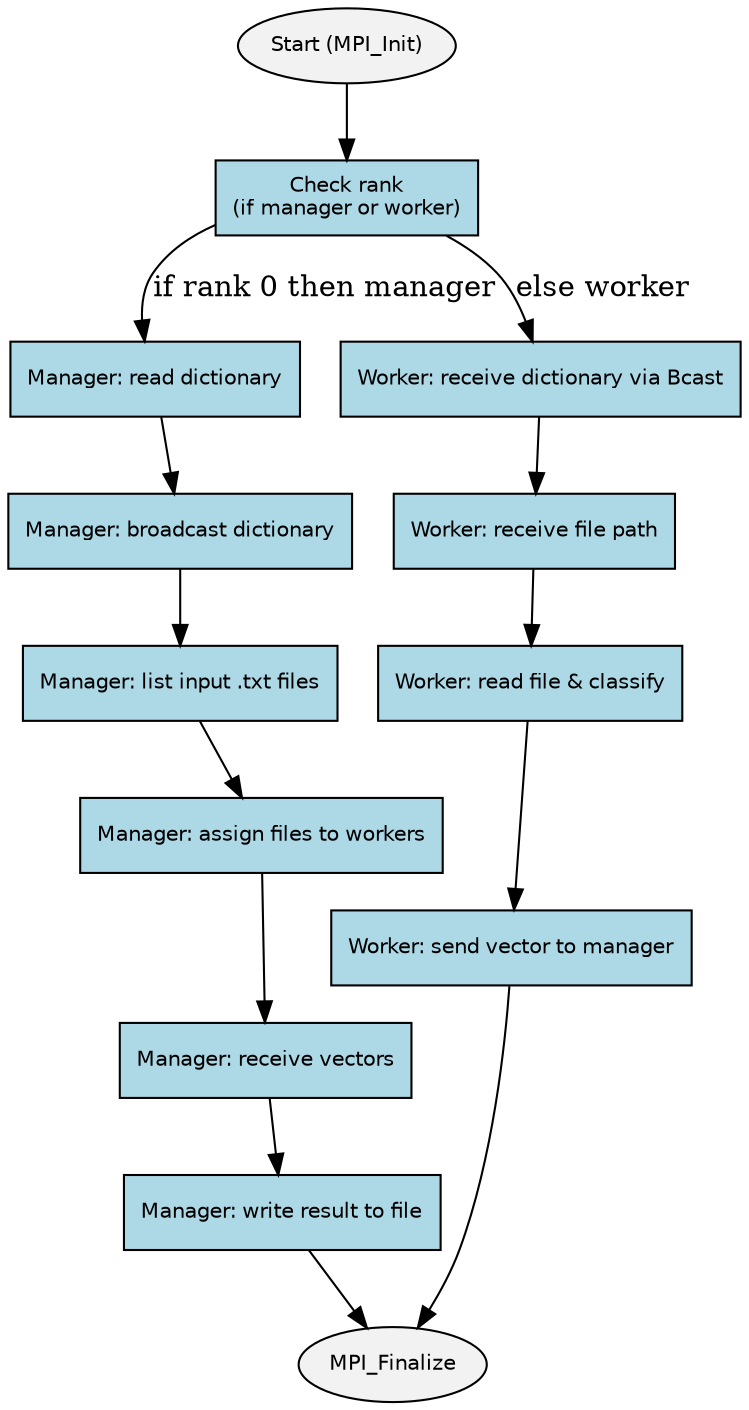 digraph DDC_Flow {
    rankdir=TB;
    node [fontname="Helvetica", fontsize=10 shape=box style=filled fillcolor=lightblue];

    Start         [label="Start (MPI_Init)" shape=ellipse fillcolor=gray95]
    RoleCheck     [label="Check rank\n(if manager or worker)"]

    // Manager branch
    M_DictRead    [label="Manager: read dictionary"]
    M_BcastDict   [label="Manager: broadcast dictionary"]
    M_ListFiles   [label="Manager: list input .txt files"]
    M_AssignWork  [label="Manager: assign files to workers"]
    M_RecvVec     [label="Manager: receive vectors"]
    M_WriteOutput [label="Manager: write result to file"]

    // Worker branch
    W_RecvDict    [label="Worker: receive dictionary via Bcast"]
    W_RecvFile    [label="Worker: receive file path"]
    W_Classify    [label="Worker: read file & classify"]
    W_SendVec     [label="Worker: send vector to manager"]

    End           [label="MPI_Finalize" shape=ellipse fillcolor=gray95]

    // Flow
    Start -> RoleCheck

    RoleCheck -> M_DictRead [label="if rank 0 then manager", labelangel=-90]
    M_DictRead -> M_BcastDict -> M_ListFiles -> M_AssignWork
    M_AssignWork -> M_RecvVec -> M_WriteOutput -> End

    RoleCheck -> W_RecvDict [label="else worker"]
    W_RecvDict -> W_RecvFile -> W_Classify -> W_SendVec -> End
}

